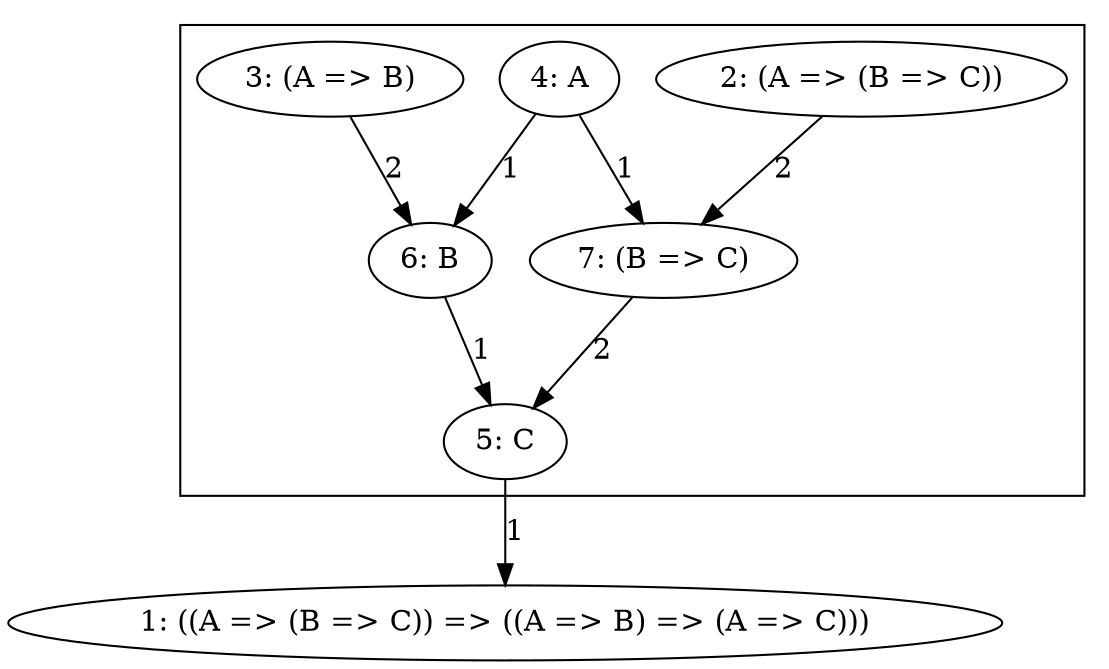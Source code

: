digraph {
    subgraph cluster_0 {
        2 [label="2: (A => (B => C))"];
        3 [label="3: (A => B)"];
        4 [label="4: A"];
        5 [label="5: C"];
        6 [label="6: B"];
        7 [label="7: (B => C)"];
    }
    1 [label="1: ((A => (B => C)) => ((A => B) => (A => C)))"];
    2 -> 7 [label=2];
    3 -> 6 [label=2];
    4 -> 6 [label=1];
    4 -> 7 [label=1];
    5 -> 1 [label=1];
    6 -> 5 [label=1];
    7 -> 5 [label=2];
}

